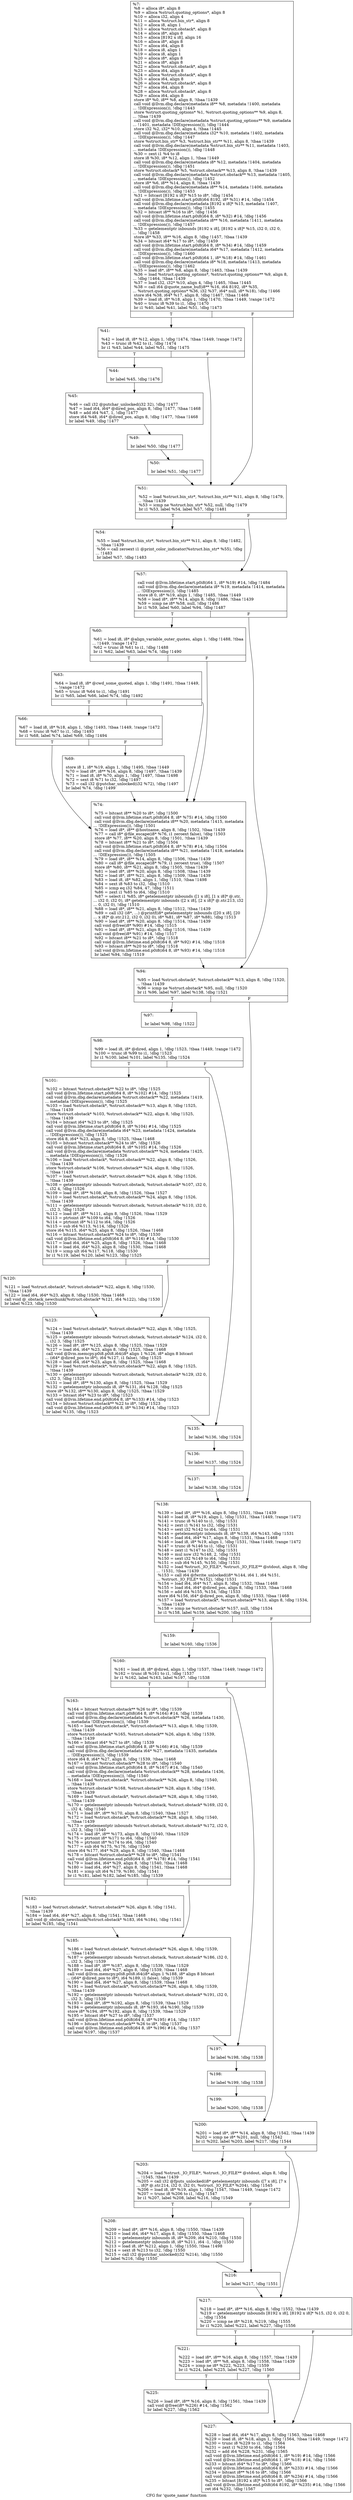 digraph "CFG for 'quote_name' function" {
	label="CFG for 'quote_name' function";

	Node0x2235440 [shape=record,label="{%7:\l  %8 = alloca i8*, align 8\l  %9 = alloca %struct.quoting_options*, align 8\l  %10 = alloca i32, align 4\l  %11 = alloca %struct.bin_str*, align 8\l  %12 = alloca i8, align 1\l  %13 = alloca %struct.obstack*, align 8\l  %14 = alloca i8*, align 8\l  %15 = alloca [8192 x i8], align 16\l  %16 = alloca i8*, align 8\l  %17 = alloca i64, align 8\l  %18 = alloca i8, align 1\l  %19 = alloca i8, align 1\l  %20 = alloca i8*, align 8\l  %21 = alloca i8*, align 8\l  %22 = alloca %struct.obstack*, align 8\l  %23 = alloca i64, align 8\l  %24 = alloca %struct.obstack*, align 8\l  %25 = alloca i64, align 8\l  %26 = alloca %struct.obstack*, align 8\l  %27 = alloca i64, align 8\l  %28 = alloca %struct.obstack*, align 8\l  %29 = alloca i64, align 8\l  store i8* %0, i8** %8, align 8, !tbaa !1439\l  call void @llvm.dbg.declare(metadata i8** %8, metadata !1400, metadata\l... !DIExpression()), !dbg !1443\l  store %struct.quoting_options* %1, %struct.quoting_options** %9, align 8,\l... !tbaa !1439\l  call void @llvm.dbg.declare(metadata %struct.quoting_options** %9, metadata\l... !1401, metadata !DIExpression()), !dbg !1444\l  store i32 %2, i32* %10, align 4, !tbaa !1445\l  call void @llvm.dbg.declare(metadata i32* %10, metadata !1402, metadata\l... !DIExpression()), !dbg !1447\l  store %struct.bin_str* %3, %struct.bin_str** %11, align 8, !tbaa !1439\l  call void @llvm.dbg.declare(metadata %struct.bin_str** %11, metadata !1403,\l... metadata !DIExpression()), !dbg !1448\l  %30 = zext i1 %4 to i8\l  store i8 %30, i8* %12, align 1, !tbaa !1449\l  call void @llvm.dbg.declare(metadata i8* %12, metadata !1404, metadata\l... !DIExpression()), !dbg !1451\l  store %struct.obstack* %5, %struct.obstack** %13, align 8, !tbaa !1439\l  call void @llvm.dbg.declare(metadata %struct.obstack** %13, metadata !1405,\l... metadata !DIExpression()), !dbg !1452\l  store i8* %6, i8** %14, align 8, !tbaa !1439\l  call void @llvm.dbg.declare(metadata i8** %14, metadata !1406, metadata\l... !DIExpression()), !dbg !1453\l  %31 = bitcast [8192 x i8]* %15 to i8*, !dbg !1454\l  call void @llvm.lifetime.start.p0i8(i64 8192, i8* %31) #14, !dbg !1454\l  call void @llvm.dbg.declare(metadata [8192 x i8]* %15, metadata !1407,\l... metadata !DIExpression()), !dbg !1455\l  %32 = bitcast i8** %16 to i8*, !dbg !1456\l  call void @llvm.lifetime.start.p0i8(i64 8, i8* %32) #14, !dbg !1456\l  call void @llvm.dbg.declare(metadata i8** %16, metadata !1411, metadata\l... !DIExpression()), !dbg !1457\l  %33 = getelementptr inbounds [8192 x i8], [8192 x i8]* %15, i32 0, i32 0,\l... !dbg !1458\l  store i8* %33, i8** %16, align 8, !dbg !1457, !tbaa !1439\l  %34 = bitcast i64* %17 to i8*, !dbg !1459\l  call void @llvm.lifetime.start.p0i8(i64 8, i8* %34) #14, !dbg !1459\l  call void @llvm.dbg.declare(metadata i64* %17, metadata !1412, metadata\l... !DIExpression()), !dbg !1460\l  call void @llvm.lifetime.start.p0i8(i64 1, i8* %18) #14, !dbg !1461\l  call void @llvm.dbg.declare(metadata i8* %18, metadata !1413, metadata\l... !DIExpression()), !dbg !1462\l  %35 = load i8*, i8** %8, align 8, !dbg !1463, !tbaa !1439\l  %36 = load %struct.quoting_options*, %struct.quoting_options** %9, align 8,\l... !dbg !1464, !tbaa !1439\l  %37 = load i32, i32* %10, align 4, !dbg !1465, !tbaa !1445\l  %38 = call i64 @quote_name_buf(i8** %16, i64 8192, i8* %35,\l... %struct.quoting_options* %36, i32 %37, i64* null, i8* %18), !dbg !1466\l  store i64 %38, i64* %17, align 8, !dbg !1467, !tbaa !1468\l  %39 = load i8, i8* %18, align 1, !dbg !1470, !tbaa !1449, !range !1472\l  %40 = trunc i8 %39 to i1, !dbg !1470\l  br i1 %40, label %41, label %51, !dbg !1473\l|{<s0>T|<s1>F}}"];
	Node0x2235440:s0 -> Node0x22391f0;
	Node0x2235440:s1 -> Node0x2239380;
	Node0x22391f0 [shape=record,label="{%41:\l\l  %42 = load i8, i8* %12, align 1, !dbg !1474, !tbaa !1449, !range !1472\l  %43 = trunc i8 %42 to i1, !dbg !1474\l  br i1 %43, label %44, label %51, !dbg !1475\l|{<s0>T|<s1>F}}"];
	Node0x22391f0:s0 -> Node0x2239240;
	Node0x22391f0:s1 -> Node0x2239380;
	Node0x2239240 [shape=record,label="{%44:\l\l  br label %45, !dbg !1476\l}"];
	Node0x2239240 -> Node0x2239290;
	Node0x2239290 [shape=record,label="{%45:\l\l  %46 = call i32 @putchar_unlocked(i32 32), !dbg !1477\l  %47 = load i64, i64* @dired_pos, align 8, !dbg !1477, !tbaa !1468\l  %48 = add i64 %47, 1, !dbg !1477\l  store i64 %48, i64* @dired_pos, align 8, !dbg !1477, !tbaa !1468\l  br label %49, !dbg !1477\l}"];
	Node0x2239290 -> Node0x22392e0;
	Node0x22392e0 [shape=record,label="{%49:\l\l  br label %50, !dbg !1477\l}"];
	Node0x22392e0 -> Node0x2239330;
	Node0x2239330 [shape=record,label="{%50:\l\l  br label %51, !dbg !1477\l}"];
	Node0x2239330 -> Node0x2239380;
	Node0x2239380 [shape=record,label="{%51:\l\l  %52 = load %struct.bin_str*, %struct.bin_str** %11, align 8, !dbg !1479,\l... !tbaa !1439\l  %53 = icmp ne %struct.bin_str* %52, null, !dbg !1479\l  br i1 %53, label %54, label %57, !dbg !1481\l|{<s0>T|<s1>F}}"];
	Node0x2239380:s0 -> Node0x22393d0;
	Node0x2239380:s1 -> Node0x2239420;
	Node0x22393d0 [shape=record,label="{%54:\l\l  %55 = load %struct.bin_str*, %struct.bin_str** %11, align 8, !dbg !1482,\l... !tbaa !1439\l  %56 = call zeroext i1 @print_color_indicator(%struct.bin_str* %55), !dbg\l... !1483\l  br label %57, !dbg !1483\l}"];
	Node0x22393d0 -> Node0x2239420;
	Node0x2239420 [shape=record,label="{%57:\l\l  call void @llvm.lifetime.start.p0i8(i64 1, i8* %19) #14, !dbg !1484\l  call void @llvm.dbg.declare(metadata i8* %19, metadata !1414, metadata\l... !DIExpression()), !dbg !1485\l  store i8 0, i8* %19, align 1, !dbg !1485, !tbaa !1449\l  %58 = load i8*, i8** %14, align 8, !dbg !1486, !tbaa !1439\l  %59 = icmp ne i8* %58, null, !dbg !1486\l  br i1 %59, label %60, label %94, !dbg !1487\l|{<s0>T|<s1>F}}"];
	Node0x2239420:s0 -> Node0x2239470;
	Node0x2239420:s1 -> Node0x2239600;
	Node0x2239470 [shape=record,label="{%60:\l\l  %61 = load i8, i8* @align_variable_outer_quotes, align 1, !dbg !1488, !tbaa\l... !1449, !range !1472\l  %62 = trunc i8 %61 to i1, !dbg !1488\l  br i1 %62, label %63, label %74, !dbg !1490\l|{<s0>T|<s1>F}}"];
	Node0x2239470:s0 -> Node0x22394c0;
	Node0x2239470:s1 -> Node0x22395b0;
	Node0x22394c0 [shape=record,label="{%63:\l\l  %64 = load i8, i8* @cwd_some_quoted, align 1, !dbg !1491, !tbaa !1449,\l... !range !1472\l  %65 = trunc i8 %64 to i1, !dbg !1491\l  br i1 %65, label %66, label %74, !dbg !1492\l|{<s0>T|<s1>F}}"];
	Node0x22394c0:s0 -> Node0x2239510;
	Node0x22394c0:s1 -> Node0x22395b0;
	Node0x2239510 [shape=record,label="{%66:\l\l  %67 = load i8, i8* %18, align 1, !dbg !1493, !tbaa !1449, !range !1472\l  %68 = trunc i8 %67 to i1, !dbg !1493\l  br i1 %68, label %74, label %69, !dbg !1494\l|{<s0>T|<s1>F}}"];
	Node0x2239510:s0 -> Node0x22395b0;
	Node0x2239510:s1 -> Node0x2239560;
	Node0x2239560 [shape=record,label="{%69:\l\l  store i8 1, i8* %19, align 1, !dbg !1495, !tbaa !1449\l  %70 = load i8*, i8** %16, align 8, !dbg !1497, !tbaa !1439\l  %71 = load i8, i8* %70, align 1, !dbg !1497, !tbaa !1498\l  %72 = sext i8 %71 to i32, !dbg !1497\l  %73 = call i32 @putchar_unlocked(i32 %72), !dbg !1497\l  br label %74, !dbg !1499\l}"];
	Node0x2239560 -> Node0x22395b0;
	Node0x22395b0 [shape=record,label="{%74:\l\l  %75 = bitcast i8** %20 to i8*, !dbg !1500\l  call void @llvm.lifetime.start.p0i8(i64 8, i8* %75) #14, !dbg !1500\l  call void @llvm.dbg.declare(metadata i8** %20, metadata !1415, metadata\l... !DIExpression()), !dbg !1501\l  %76 = load i8*, i8** @hostname, align 8, !dbg !1502, !tbaa !1439\l  %77 = call i8* @file_escape(i8* %76, i1 zeroext false), !dbg !1503\l  store i8* %77, i8** %20, align 8, !dbg !1501, !tbaa !1439\l  %78 = bitcast i8** %21 to i8*, !dbg !1504\l  call void @llvm.lifetime.start.p0i8(i64 8, i8* %78) #14, !dbg !1504\l  call void @llvm.dbg.declare(metadata i8** %21, metadata !1418, metadata\l... !DIExpression()), !dbg !1505\l  %79 = load i8*, i8** %14, align 8, !dbg !1506, !tbaa !1439\l  %80 = call i8* @file_escape(i8* %79, i1 zeroext true), !dbg !1507\l  store i8* %80, i8** %21, align 8, !dbg !1505, !tbaa !1439\l  %81 = load i8*, i8** %20, align 8, !dbg !1508, !tbaa !1439\l  %82 = load i8*, i8** %21, align 8, !dbg !1509, !tbaa !1439\l  %83 = load i8, i8* %82, align 1, !dbg !1510, !tbaa !1498\l  %84 = sext i8 %83 to i32, !dbg !1510\l  %85 = icmp eq i32 %84, 47, !dbg !1511\l  %86 = zext i1 %85 to i64, !dbg !1510\l  %87 = select i1 %85, i8* getelementptr inbounds ([1 x i8], [1 x i8]* @.str,\l... i32 0, i32 0), i8* getelementptr inbounds ([2 x i8], [2 x i8]* @.str.213, i32\l... 0, i32 0), !dbg !1510\l  %88 = load i8*, i8** %21, align 8, !dbg !1512, !tbaa !1439\l  %89 = call i32 (i8*, ...) @printf(i8* getelementptr inbounds ([20 x i8], [20\l... x i8]* @.str.212, i32 0, i32 0), i8* %81, i8* %87, i8* %88), !dbg !1513\l  %90 = load i8*, i8** %20, align 8, !dbg !1514, !tbaa !1439\l  call void @free(i8* %90) #14, !dbg !1515\l  %91 = load i8*, i8** %21, align 8, !dbg !1516, !tbaa !1439\l  call void @free(i8* %91) #14, !dbg !1517\l  %92 = bitcast i8** %21 to i8*, !dbg !1518\l  call void @llvm.lifetime.end.p0i8(i64 8, i8* %92) #14, !dbg !1518\l  %93 = bitcast i8** %20 to i8*, !dbg !1518\l  call void @llvm.lifetime.end.p0i8(i64 8, i8* %93) #14, !dbg !1518\l  br label %94, !dbg !1519\l}"];
	Node0x22395b0 -> Node0x2239600;
	Node0x2239600 [shape=record,label="{%94:\l\l  %95 = load %struct.obstack*, %struct.obstack** %13, align 8, !dbg !1520,\l... !tbaa !1439\l  %96 = icmp ne %struct.obstack* %95, null, !dbg !1520\l  br i1 %96, label %97, label %138, !dbg !1521\l|{<s0>T|<s1>F}}"];
	Node0x2239600:s0 -> Node0x2239650;
	Node0x2239600:s1 -> Node0x22398d0;
	Node0x2239650 [shape=record,label="{%97:\l\l  br label %98, !dbg !1522\l}"];
	Node0x2239650 -> Node0x22396a0;
	Node0x22396a0 [shape=record,label="{%98:\l\l  %99 = load i8, i8* @dired, align 1, !dbg !1523, !tbaa !1449, !range !1472\l  %100 = trunc i8 %99 to i1, !dbg !1523\l  br i1 %100, label %101, label %135, !dbg !1524\l|{<s0>T|<s1>F}}"];
	Node0x22396a0:s0 -> Node0x22396f0;
	Node0x22396a0:s1 -> Node0x22397e0;
	Node0x22396f0 [shape=record,label="{%101:\l\l  %102 = bitcast %struct.obstack** %22 to i8*, !dbg !1525\l  call void @llvm.lifetime.start.p0i8(i64 8, i8* %102) #14, !dbg !1525\l  call void @llvm.dbg.declare(metadata %struct.obstack** %22, metadata !1419,\l... metadata !DIExpression()), !dbg !1525\l  %103 = load %struct.obstack*, %struct.obstack** %13, align 8, !dbg !1525,\l... !tbaa !1439\l  store %struct.obstack* %103, %struct.obstack** %22, align 8, !dbg !1525,\l... !tbaa !1439\l  %104 = bitcast i64* %23 to i8*, !dbg !1525\l  call void @llvm.lifetime.start.p0i8(i64 8, i8* %104) #14, !dbg !1525\l  call void @llvm.dbg.declare(metadata i64* %23, metadata !1424, metadata\l... !DIExpression()), !dbg !1525\l  store i64 8, i64* %23, align 8, !dbg !1525, !tbaa !1468\l  %105 = bitcast %struct.obstack** %24 to i8*, !dbg !1526\l  call void @llvm.lifetime.start.p0i8(i64 8, i8* %105) #14, !dbg !1526\l  call void @llvm.dbg.declare(metadata %struct.obstack** %24, metadata !1425,\l... metadata !DIExpression()), !dbg !1526\l  %106 = load %struct.obstack*, %struct.obstack** %22, align 8, !dbg !1526,\l... !tbaa !1439\l  store %struct.obstack* %106, %struct.obstack** %24, align 8, !dbg !1526,\l... !tbaa !1439\l  %107 = load %struct.obstack*, %struct.obstack** %24, align 8, !dbg !1526,\l... !tbaa !1439\l  %108 = getelementptr inbounds %struct.obstack, %struct.obstack* %107, i32 0,\l... i32 4, !dbg !1526\l  %109 = load i8*, i8** %108, align 8, !dbg !1526, !tbaa !1527\l  %110 = load %struct.obstack*, %struct.obstack** %24, align 8, !dbg !1526,\l... !tbaa !1439\l  %111 = getelementptr inbounds %struct.obstack, %struct.obstack* %110, i32 0,\l... i32 3, !dbg !1526\l  %112 = load i8*, i8** %111, align 8, !dbg !1526, !tbaa !1529\l  %113 = ptrtoint i8* %109 to i64, !dbg !1526\l  %114 = ptrtoint i8* %112 to i64, !dbg !1526\l  %115 = sub i64 %113, %114, !dbg !1526\l  store i64 %115, i64* %25, align 8, !dbg !1526, !tbaa !1468\l  %116 = bitcast %struct.obstack** %24 to i8*, !dbg !1530\l  call void @llvm.lifetime.end.p0i8(i64 8, i8* %116) #14, !dbg !1530\l  %117 = load i64, i64* %25, align 8, !dbg !1526, !tbaa !1468\l  %118 = load i64, i64* %23, align 8, !dbg !1530, !tbaa !1468\l  %119 = icmp ult i64 %117, %118, !dbg !1530\l  br i1 %119, label %120, label %123, !dbg !1525\l|{<s0>T|<s1>F}}"];
	Node0x22396f0:s0 -> Node0x2239740;
	Node0x22396f0:s1 -> Node0x2239790;
	Node0x2239740 [shape=record,label="{%120:\l\l  %121 = load %struct.obstack*, %struct.obstack** %22, align 8, !dbg !1530,\l... !tbaa !1439\l  %122 = load i64, i64* %23, align 8, !dbg !1530, !tbaa !1468\l  call void @_obstack_newchunk(%struct.obstack* %121, i64 %122), !dbg !1530\l  br label %123, !dbg !1530\l}"];
	Node0x2239740 -> Node0x2239790;
	Node0x2239790 [shape=record,label="{%123:\l\l  %124 = load %struct.obstack*, %struct.obstack** %22, align 8, !dbg !1525,\l... !tbaa !1439\l  %125 = getelementptr inbounds %struct.obstack, %struct.obstack* %124, i32 0,\l... i32 3, !dbg !1525\l  %126 = load i8*, i8** %125, align 8, !dbg !1525, !tbaa !1529\l  %127 = load i64, i64* %23, align 8, !dbg !1525, !tbaa !1468\l  call void @llvm.memcpy.p0i8.p0i8.i64(i8* align 1 %126, i8* align 8 bitcast\l... (i64* @dired_pos to i8*), i64 %127, i1 false), !dbg !1525\l  %128 = load i64, i64* %23, align 8, !dbg !1525, !tbaa !1468\l  %129 = load %struct.obstack*, %struct.obstack** %22, align 8, !dbg !1525,\l... !tbaa !1439\l  %130 = getelementptr inbounds %struct.obstack, %struct.obstack* %129, i32 0,\l... i32 3, !dbg !1525\l  %131 = load i8*, i8** %130, align 8, !dbg !1525, !tbaa !1529\l  %132 = getelementptr inbounds i8, i8* %131, i64 %128, !dbg !1525\l  store i8* %132, i8** %130, align 8, !dbg !1525, !tbaa !1529\l  %133 = bitcast i64* %23 to i8*, !dbg !1523\l  call void @llvm.lifetime.end.p0i8(i64 8, i8* %133) #14, !dbg !1523\l  %134 = bitcast %struct.obstack** %22 to i8*, !dbg !1523\l  call void @llvm.lifetime.end.p0i8(i64 8, i8* %134) #14, !dbg !1523\l  br label %135, !dbg !1523\l}"];
	Node0x2239790 -> Node0x22397e0;
	Node0x22397e0 [shape=record,label="{%135:\l\l  br label %136, !dbg !1524\l}"];
	Node0x22397e0 -> Node0x2239830;
	Node0x2239830 [shape=record,label="{%136:\l\l  br label %137, !dbg !1524\l}"];
	Node0x2239830 -> Node0x2239880;
	Node0x2239880 [shape=record,label="{%137:\l\l  br label %138, !dbg !1524\l}"];
	Node0x2239880 -> Node0x22398d0;
	Node0x22398d0 [shape=record,label="{%138:\l\l  %139 = load i8*, i8** %16, align 8, !dbg !1531, !tbaa !1439\l  %140 = load i8, i8* %19, align 1, !dbg !1531, !tbaa !1449, !range !1472\l  %141 = trunc i8 %140 to i1, !dbg !1531\l  %142 = zext i1 %141 to i32, !dbg !1531\l  %143 = sext i32 %142 to i64, !dbg !1531\l  %144 = getelementptr inbounds i8, i8* %139, i64 %143, !dbg !1531\l  %145 = load i64, i64* %17, align 8, !dbg !1531, !tbaa !1468\l  %146 = load i8, i8* %19, align 1, !dbg !1531, !tbaa !1449, !range !1472\l  %147 = trunc i8 %146 to i1, !dbg !1531\l  %148 = zext i1 %147 to i32, !dbg !1531\l  %149 = mul nsw i32 %148, 2, !dbg !1531\l  %150 = sext i32 %149 to i64, !dbg !1531\l  %151 = sub i64 %145, %150, !dbg !1531\l  %152 = load %struct._IO_FILE*, %struct._IO_FILE** @stdout, align 8, !dbg\l... !1531, !tbaa !1439\l  %153 = call i64 @fwrite_unlocked(i8* %144, i64 1, i64 %151,\l... %struct._IO_FILE* %152), !dbg !1531\l  %154 = load i64, i64* %17, align 8, !dbg !1532, !tbaa !1468\l  %155 = load i64, i64* @dired_pos, align 8, !dbg !1533, !tbaa !1468\l  %156 = add i64 %155, %154, !dbg !1533\l  store i64 %156, i64* @dired_pos, align 8, !dbg !1533, !tbaa !1468\l  %157 = load %struct.obstack*, %struct.obstack** %13, align 8, !dbg !1534,\l... !tbaa !1439\l  %158 = icmp ne %struct.obstack* %157, null, !dbg !1534\l  br i1 %158, label %159, label %200, !dbg !1535\l|{<s0>T|<s1>F}}"];
	Node0x22398d0:s0 -> Node0x2239920;
	Node0x22398d0:s1 -> Node0x2239ba0;
	Node0x2239920 [shape=record,label="{%159:\l\l  br label %160, !dbg !1536\l}"];
	Node0x2239920 -> Node0x2239970;
	Node0x2239970 [shape=record,label="{%160:\l\l  %161 = load i8, i8* @dired, align 1, !dbg !1537, !tbaa !1449, !range !1472\l  %162 = trunc i8 %161 to i1, !dbg !1537\l  br i1 %162, label %163, label %197, !dbg !1538\l|{<s0>T|<s1>F}}"];
	Node0x2239970:s0 -> Node0x22399c0;
	Node0x2239970:s1 -> Node0x2239ab0;
	Node0x22399c0 [shape=record,label="{%163:\l\l  %164 = bitcast %struct.obstack** %26 to i8*, !dbg !1539\l  call void @llvm.lifetime.start.p0i8(i64 8, i8* %164) #14, !dbg !1539\l  call void @llvm.dbg.declare(metadata %struct.obstack** %26, metadata !1430,\l... metadata !DIExpression()), !dbg !1539\l  %165 = load %struct.obstack*, %struct.obstack** %13, align 8, !dbg !1539,\l... !tbaa !1439\l  store %struct.obstack* %165, %struct.obstack** %26, align 8, !dbg !1539,\l... !tbaa !1439\l  %166 = bitcast i64* %27 to i8*, !dbg !1539\l  call void @llvm.lifetime.start.p0i8(i64 8, i8* %166) #14, !dbg !1539\l  call void @llvm.dbg.declare(metadata i64* %27, metadata !1435, metadata\l... !DIExpression()), !dbg !1539\l  store i64 8, i64* %27, align 8, !dbg !1539, !tbaa !1468\l  %167 = bitcast %struct.obstack** %28 to i8*, !dbg !1540\l  call void @llvm.lifetime.start.p0i8(i64 8, i8* %167) #14, !dbg !1540\l  call void @llvm.dbg.declare(metadata %struct.obstack** %28, metadata !1436,\l... metadata !DIExpression()), !dbg !1540\l  %168 = load %struct.obstack*, %struct.obstack** %26, align 8, !dbg !1540,\l... !tbaa !1439\l  store %struct.obstack* %168, %struct.obstack** %28, align 8, !dbg !1540,\l... !tbaa !1439\l  %169 = load %struct.obstack*, %struct.obstack** %28, align 8, !dbg !1540,\l... !tbaa !1439\l  %170 = getelementptr inbounds %struct.obstack, %struct.obstack* %169, i32 0,\l... i32 4, !dbg !1540\l  %171 = load i8*, i8** %170, align 8, !dbg !1540, !tbaa !1527\l  %172 = load %struct.obstack*, %struct.obstack** %28, align 8, !dbg !1540,\l... !tbaa !1439\l  %173 = getelementptr inbounds %struct.obstack, %struct.obstack* %172, i32 0,\l... i32 3, !dbg !1540\l  %174 = load i8*, i8** %173, align 8, !dbg !1540, !tbaa !1529\l  %175 = ptrtoint i8* %171 to i64, !dbg !1540\l  %176 = ptrtoint i8* %174 to i64, !dbg !1540\l  %177 = sub i64 %175, %176, !dbg !1540\l  store i64 %177, i64* %29, align 8, !dbg !1540, !tbaa !1468\l  %178 = bitcast %struct.obstack** %28 to i8*, !dbg !1541\l  call void @llvm.lifetime.end.p0i8(i64 8, i8* %178) #14, !dbg !1541\l  %179 = load i64, i64* %29, align 8, !dbg !1540, !tbaa !1468\l  %180 = load i64, i64* %27, align 8, !dbg !1541, !tbaa !1468\l  %181 = icmp ult i64 %179, %180, !dbg !1541\l  br i1 %181, label %182, label %185, !dbg !1539\l|{<s0>T|<s1>F}}"];
	Node0x22399c0:s0 -> Node0x2239a10;
	Node0x22399c0:s1 -> Node0x2239a60;
	Node0x2239a10 [shape=record,label="{%182:\l\l  %183 = load %struct.obstack*, %struct.obstack** %26, align 8, !dbg !1541,\l... !tbaa !1439\l  %184 = load i64, i64* %27, align 8, !dbg !1541, !tbaa !1468\l  call void @_obstack_newchunk(%struct.obstack* %183, i64 %184), !dbg !1541\l  br label %185, !dbg !1541\l}"];
	Node0x2239a10 -> Node0x2239a60;
	Node0x2239a60 [shape=record,label="{%185:\l\l  %186 = load %struct.obstack*, %struct.obstack** %26, align 8, !dbg !1539,\l... !tbaa !1439\l  %187 = getelementptr inbounds %struct.obstack, %struct.obstack* %186, i32 0,\l... i32 3, !dbg !1539\l  %188 = load i8*, i8** %187, align 8, !dbg !1539, !tbaa !1529\l  %189 = load i64, i64* %27, align 8, !dbg !1539, !tbaa !1468\l  call void @llvm.memcpy.p0i8.p0i8.i64(i8* align 1 %188, i8* align 8 bitcast\l... (i64* @dired_pos to i8*), i64 %189, i1 false), !dbg !1539\l  %190 = load i64, i64* %27, align 8, !dbg !1539, !tbaa !1468\l  %191 = load %struct.obstack*, %struct.obstack** %26, align 8, !dbg !1539,\l... !tbaa !1439\l  %192 = getelementptr inbounds %struct.obstack, %struct.obstack* %191, i32 0,\l... i32 3, !dbg !1539\l  %193 = load i8*, i8** %192, align 8, !dbg !1539, !tbaa !1529\l  %194 = getelementptr inbounds i8, i8* %193, i64 %190, !dbg !1539\l  store i8* %194, i8** %192, align 8, !dbg !1539, !tbaa !1529\l  %195 = bitcast i64* %27 to i8*, !dbg !1537\l  call void @llvm.lifetime.end.p0i8(i64 8, i8* %195) #14, !dbg !1537\l  %196 = bitcast %struct.obstack** %26 to i8*, !dbg !1537\l  call void @llvm.lifetime.end.p0i8(i64 8, i8* %196) #14, !dbg !1537\l  br label %197, !dbg !1537\l}"];
	Node0x2239a60 -> Node0x2239ab0;
	Node0x2239ab0 [shape=record,label="{%197:\l\l  br label %198, !dbg !1538\l}"];
	Node0x2239ab0 -> Node0x2239b00;
	Node0x2239b00 [shape=record,label="{%198:\l\l  br label %199, !dbg !1538\l}"];
	Node0x2239b00 -> Node0x2239b50;
	Node0x2239b50 [shape=record,label="{%199:\l\l  br label %200, !dbg !1538\l}"];
	Node0x2239b50 -> Node0x2239ba0;
	Node0x2239ba0 [shape=record,label="{%200:\l\l  %201 = load i8*, i8** %14, align 8, !dbg !1542, !tbaa !1439\l  %202 = icmp ne i8* %201, null, !dbg !1542\l  br i1 %202, label %203, label %217, !dbg !1544\l|{<s0>T|<s1>F}}"];
	Node0x2239ba0:s0 -> Node0x2239bf0;
	Node0x2239ba0:s1 -> Node0x2239ce0;
	Node0x2239bf0 [shape=record,label="{%203:\l\l  %204 = load %struct._IO_FILE*, %struct._IO_FILE** @stdout, align 8, !dbg\l... !1545, !tbaa !1439\l  %205 = call i32 @fputs_unlocked(i8* getelementptr inbounds ([7 x i8], [7 x\l... i8]* @.str.214, i32 0, i32 0), %struct._IO_FILE* %204), !dbg !1545\l  %206 = load i8, i8* %19, align 1, !dbg !1547, !tbaa !1449, !range !1472\l  %207 = trunc i8 %206 to i1, !dbg !1547\l  br i1 %207, label %208, label %216, !dbg !1549\l|{<s0>T|<s1>F}}"];
	Node0x2239bf0:s0 -> Node0x2239c40;
	Node0x2239bf0:s1 -> Node0x2239c90;
	Node0x2239c40 [shape=record,label="{%208:\l\l  %209 = load i8*, i8** %16, align 8, !dbg !1550, !tbaa !1439\l  %210 = load i64, i64* %17, align 8, !dbg !1550, !tbaa !1468\l  %211 = getelementptr inbounds i8, i8* %209, i64 %210, !dbg !1550\l  %212 = getelementptr inbounds i8, i8* %211, i64 -1, !dbg !1550\l  %213 = load i8, i8* %212, align 1, !dbg !1550, !tbaa !1498\l  %214 = sext i8 %213 to i32, !dbg !1550\l  %215 = call i32 @putchar_unlocked(i32 %214), !dbg !1550\l  br label %216, !dbg !1550\l}"];
	Node0x2239c40 -> Node0x2239c90;
	Node0x2239c90 [shape=record,label="{%216:\l\l  br label %217, !dbg !1551\l}"];
	Node0x2239c90 -> Node0x2239ce0;
	Node0x2239ce0 [shape=record,label="{%217:\l\l  %218 = load i8*, i8** %16, align 8, !dbg !1552, !tbaa !1439\l  %219 = getelementptr inbounds [8192 x i8], [8192 x i8]* %15, i32 0, i32 0,\l... !dbg !1554\l  %220 = icmp ne i8* %218, %219, !dbg !1555\l  br i1 %220, label %221, label %227, !dbg !1556\l|{<s0>T|<s1>F}}"];
	Node0x2239ce0:s0 -> Node0x2239d30;
	Node0x2239ce0:s1 -> Node0x2239dd0;
	Node0x2239d30 [shape=record,label="{%221:\l\l  %222 = load i8*, i8** %16, align 8, !dbg !1557, !tbaa !1439\l  %223 = load i8*, i8** %8, align 8, !dbg !1558, !tbaa !1439\l  %224 = icmp ne i8* %222, %223, !dbg !1559\l  br i1 %224, label %225, label %227, !dbg !1560\l|{<s0>T|<s1>F}}"];
	Node0x2239d30:s0 -> Node0x2239d80;
	Node0x2239d30:s1 -> Node0x2239dd0;
	Node0x2239d80 [shape=record,label="{%225:\l\l  %226 = load i8*, i8** %16, align 8, !dbg !1561, !tbaa !1439\l  call void @free(i8* %226) #14, !dbg !1562\l  br label %227, !dbg !1562\l}"];
	Node0x2239d80 -> Node0x2239dd0;
	Node0x2239dd0 [shape=record,label="{%227:\l\l  %228 = load i64, i64* %17, align 8, !dbg !1563, !tbaa !1468\l  %229 = load i8, i8* %18, align 1, !dbg !1564, !tbaa !1449, !range !1472\l  %230 = trunc i8 %229 to i1, !dbg !1564\l  %231 = zext i1 %230 to i64, !dbg !1564\l  %232 = add i64 %228, %231, !dbg !1565\l  call void @llvm.lifetime.end.p0i8(i64 1, i8* %19) #14, !dbg !1566\l  call void @llvm.lifetime.end.p0i8(i64 1, i8* %18) #14, !dbg !1566\l  %233 = bitcast i64* %17 to i8*, !dbg !1566\l  call void @llvm.lifetime.end.p0i8(i64 8, i8* %233) #14, !dbg !1566\l  %234 = bitcast i8** %16 to i8*, !dbg !1566\l  call void @llvm.lifetime.end.p0i8(i64 8, i8* %234) #14, !dbg !1566\l  %235 = bitcast [8192 x i8]* %15 to i8*, !dbg !1566\l  call void @llvm.lifetime.end.p0i8(i64 8192, i8* %235) #14, !dbg !1566\l  ret i64 %232, !dbg !1567\l}"];
}
